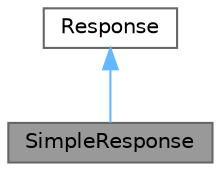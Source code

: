 digraph "SimpleResponse"
{
 // LATEX_PDF_SIZE
  bgcolor="transparent";
  edge [fontname=Helvetica,fontsize=10,labelfontname=Helvetica,labelfontsize=10];
  node [fontname=Helvetica,fontsize=10,shape=box,height=0.2,width=0.4];
  Node1 [label="SimpleResponse",height=0.2,width=0.4,color="gray40", fillcolor="grey60", style="filled", fontcolor="black",tooltip="Response of single evaluation."];
  Node2 -> Node1 [dir="back",color="steelblue1",style="solid"];
  Node2 [label="Response",height=0.2,width=0.4,color="gray40", fillcolor="white", style="filled",URL="$classcom_1_1github_1_1miguelmj_1_1Response.html",tooltip="Base class for responses."];
}
